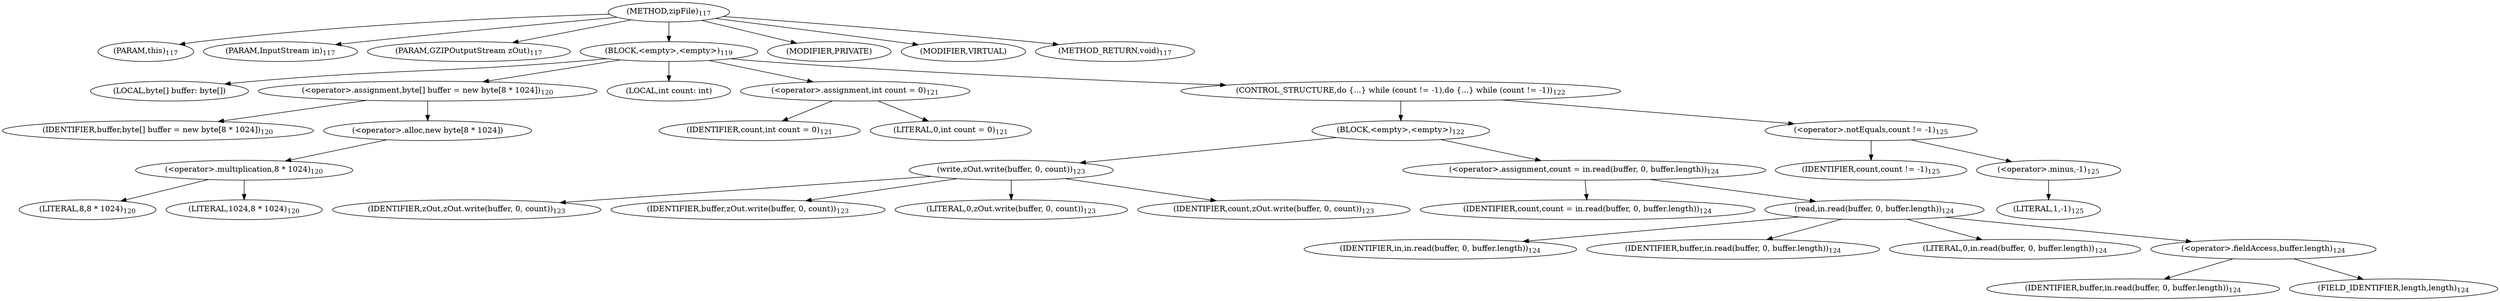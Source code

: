 digraph "zipFile" {  
"164" [label = <(METHOD,zipFile)<SUB>117</SUB>> ]
"165" [label = <(PARAM,this)<SUB>117</SUB>> ]
"166" [label = <(PARAM,InputStream in)<SUB>117</SUB>> ]
"167" [label = <(PARAM,GZIPOutputStream zOut)<SUB>117</SUB>> ]
"168" [label = <(BLOCK,&lt;empty&gt;,&lt;empty&gt;)<SUB>119</SUB>> ]
"169" [label = <(LOCAL,byte[] buffer: byte[])> ]
"170" [label = <(&lt;operator&gt;.assignment,byte[] buffer = new byte[8 * 1024])<SUB>120</SUB>> ]
"171" [label = <(IDENTIFIER,buffer,byte[] buffer = new byte[8 * 1024])<SUB>120</SUB>> ]
"172" [label = <(&lt;operator&gt;.alloc,new byte[8 * 1024])> ]
"173" [label = <(&lt;operator&gt;.multiplication,8 * 1024)<SUB>120</SUB>> ]
"174" [label = <(LITERAL,8,8 * 1024)<SUB>120</SUB>> ]
"175" [label = <(LITERAL,1024,8 * 1024)<SUB>120</SUB>> ]
"176" [label = <(LOCAL,int count: int)> ]
"177" [label = <(&lt;operator&gt;.assignment,int count = 0)<SUB>121</SUB>> ]
"178" [label = <(IDENTIFIER,count,int count = 0)<SUB>121</SUB>> ]
"179" [label = <(LITERAL,0,int count = 0)<SUB>121</SUB>> ]
"180" [label = <(CONTROL_STRUCTURE,do {...} while (count != -1),do {...} while (count != -1))<SUB>122</SUB>> ]
"181" [label = <(BLOCK,&lt;empty&gt;,&lt;empty&gt;)<SUB>122</SUB>> ]
"182" [label = <(write,zOut.write(buffer, 0, count))<SUB>123</SUB>> ]
"183" [label = <(IDENTIFIER,zOut,zOut.write(buffer, 0, count))<SUB>123</SUB>> ]
"184" [label = <(IDENTIFIER,buffer,zOut.write(buffer, 0, count))<SUB>123</SUB>> ]
"185" [label = <(LITERAL,0,zOut.write(buffer, 0, count))<SUB>123</SUB>> ]
"186" [label = <(IDENTIFIER,count,zOut.write(buffer, 0, count))<SUB>123</SUB>> ]
"187" [label = <(&lt;operator&gt;.assignment,count = in.read(buffer, 0, buffer.length))<SUB>124</SUB>> ]
"188" [label = <(IDENTIFIER,count,count = in.read(buffer, 0, buffer.length))<SUB>124</SUB>> ]
"189" [label = <(read,in.read(buffer, 0, buffer.length))<SUB>124</SUB>> ]
"190" [label = <(IDENTIFIER,in,in.read(buffer, 0, buffer.length))<SUB>124</SUB>> ]
"191" [label = <(IDENTIFIER,buffer,in.read(buffer, 0, buffer.length))<SUB>124</SUB>> ]
"192" [label = <(LITERAL,0,in.read(buffer, 0, buffer.length))<SUB>124</SUB>> ]
"193" [label = <(&lt;operator&gt;.fieldAccess,buffer.length)<SUB>124</SUB>> ]
"194" [label = <(IDENTIFIER,buffer,in.read(buffer, 0, buffer.length))<SUB>124</SUB>> ]
"195" [label = <(FIELD_IDENTIFIER,length,length)<SUB>124</SUB>> ]
"196" [label = <(&lt;operator&gt;.notEquals,count != -1)<SUB>125</SUB>> ]
"197" [label = <(IDENTIFIER,count,count != -1)<SUB>125</SUB>> ]
"198" [label = <(&lt;operator&gt;.minus,-1)<SUB>125</SUB>> ]
"199" [label = <(LITERAL,1,-1)<SUB>125</SUB>> ]
"200" [label = <(MODIFIER,PRIVATE)> ]
"201" [label = <(MODIFIER,VIRTUAL)> ]
"202" [label = <(METHOD_RETURN,void)<SUB>117</SUB>> ]
  "164" -> "165" 
  "164" -> "166" 
  "164" -> "167" 
  "164" -> "168" 
  "164" -> "200" 
  "164" -> "201" 
  "164" -> "202" 
  "168" -> "169" 
  "168" -> "170" 
  "168" -> "176" 
  "168" -> "177" 
  "168" -> "180" 
  "170" -> "171" 
  "170" -> "172" 
  "172" -> "173" 
  "173" -> "174" 
  "173" -> "175" 
  "177" -> "178" 
  "177" -> "179" 
  "180" -> "181" 
  "180" -> "196" 
  "181" -> "182" 
  "181" -> "187" 
  "182" -> "183" 
  "182" -> "184" 
  "182" -> "185" 
  "182" -> "186" 
  "187" -> "188" 
  "187" -> "189" 
  "189" -> "190" 
  "189" -> "191" 
  "189" -> "192" 
  "189" -> "193" 
  "193" -> "194" 
  "193" -> "195" 
  "196" -> "197" 
  "196" -> "198" 
  "198" -> "199" 
}
